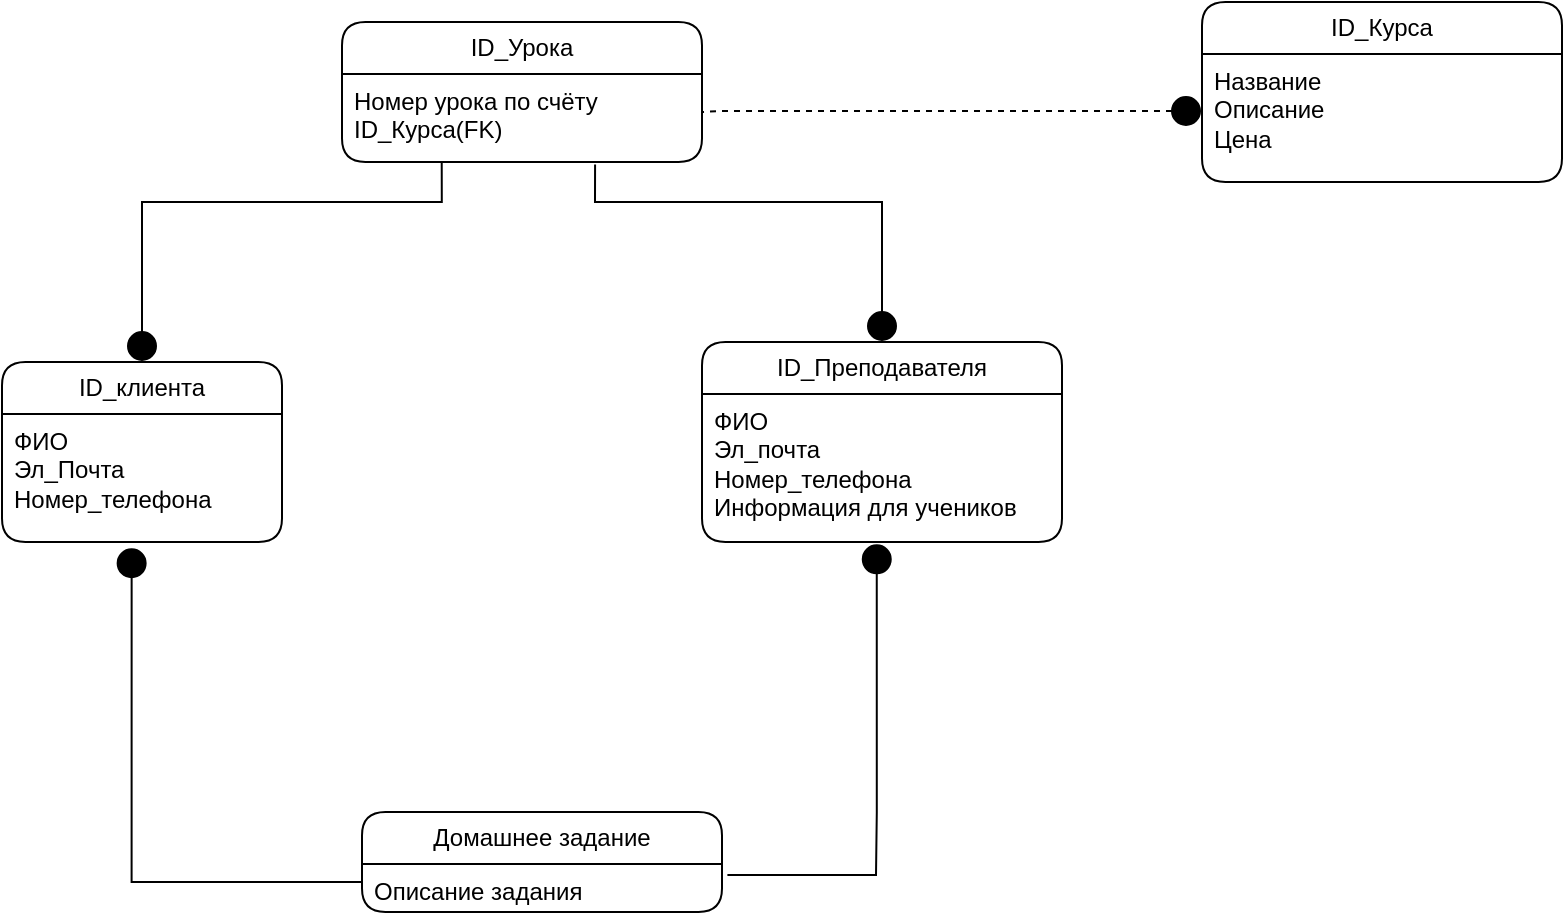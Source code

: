 <mxfile version="24.4.6" type="github">
  <diagram name="Страница — 1" id="5UU-J9mVERcHjGWvYtCh">
    <mxGraphModel dx="1166" dy="1219" grid="1" gridSize="10" guides="1" tooltips="1" connect="1" arrows="1" fold="1" page="1" pageScale="1" pageWidth="827" pageHeight="1169" math="0" shadow="0">
      <root>
        <mxCell id="0" />
        <mxCell id="1" parent="0" />
        <mxCell id="rZjnMlxMqmIMBLCTeBWh-1" value="ID_клиента" style="swimlane;fontStyle=0;childLayout=stackLayout;horizontal=1;startSize=26;fillColor=none;horizontalStack=0;resizeParent=1;resizeParentMax=0;resizeLast=0;collapsible=1;marginBottom=0;whiteSpace=wrap;html=1;rounded=1;" vertex="1" parent="1">
          <mxGeometry x="10" y="310" width="140" height="90" as="geometry" />
        </mxCell>
        <mxCell id="rZjnMlxMqmIMBLCTeBWh-2" value="ФИО&lt;div&gt;Эл_Почта&lt;/div&gt;&lt;div&gt;Номер_телефона&lt;br&gt;&amp;nbsp;&lt;/div&gt;" style="text;strokeColor=none;fillColor=none;align=left;verticalAlign=top;spacingLeft=4;spacingRight=4;overflow=hidden;rotatable=0;points=[[0,0.5],[1,0.5]];portConstraint=eastwest;whiteSpace=wrap;html=1;" vertex="1" parent="rZjnMlxMqmIMBLCTeBWh-1">
          <mxGeometry y="26" width="140" height="64" as="geometry" />
        </mxCell>
        <mxCell id="rZjnMlxMqmIMBLCTeBWh-5" value="ID_Преподавателя" style="swimlane;fontStyle=0;childLayout=stackLayout;horizontal=1;startSize=26;fillColor=none;horizontalStack=0;resizeParent=1;resizeParentMax=0;resizeLast=0;collapsible=1;marginBottom=0;whiteSpace=wrap;html=1;rounded=1;" vertex="1" parent="1">
          <mxGeometry x="360" y="300" width="180" height="100" as="geometry" />
        </mxCell>
        <mxCell id="rZjnMlxMqmIMBLCTeBWh-6" value="ФИО&lt;div&gt;Эл_почта&lt;/div&gt;&lt;div&gt;Номер_телефона&lt;br&gt;&lt;div&gt;Информация для учеников&lt;br&gt;&lt;div&gt;&lt;br&gt;&lt;/div&gt;&lt;/div&gt;&lt;/div&gt;" style="text;strokeColor=none;fillColor=none;align=left;verticalAlign=top;spacingLeft=4;spacingRight=4;overflow=hidden;rotatable=0;points=[[0,0.5],[1,0.5]];portConstraint=eastwest;whiteSpace=wrap;html=1;" vertex="1" parent="rZjnMlxMqmIMBLCTeBWh-5">
          <mxGeometry y="26" width="180" height="74" as="geometry" />
        </mxCell>
        <mxCell id="rZjnMlxMqmIMBLCTeBWh-7" value="ID_Урока" style="swimlane;fontStyle=0;childLayout=stackLayout;horizontal=1;startSize=26;fillColor=none;horizontalStack=0;resizeParent=1;resizeParentMax=0;resizeLast=0;collapsible=1;marginBottom=0;whiteSpace=wrap;html=1;rounded=1;" vertex="1" parent="1">
          <mxGeometry x="180" y="140" width="180" height="70" as="geometry" />
        </mxCell>
        <mxCell id="rZjnMlxMqmIMBLCTeBWh-8" value="&lt;div&gt;Номер урока по счёту&lt;/div&gt;&lt;div&gt;ID_Курса(FK)&lt;/div&gt;" style="text;strokeColor=none;fillColor=none;align=left;verticalAlign=top;spacingLeft=4;spacingRight=4;overflow=hidden;rotatable=0;points=[[0,0.5],[1,0.5]];portConstraint=eastwest;whiteSpace=wrap;html=1;" vertex="1" parent="rZjnMlxMqmIMBLCTeBWh-7">
          <mxGeometry y="26" width="180" height="44" as="geometry" />
        </mxCell>
        <mxCell id="rZjnMlxMqmIMBLCTeBWh-9" value="ID_Курса" style="swimlane;fontStyle=0;childLayout=stackLayout;horizontal=1;startSize=26;fillColor=none;horizontalStack=0;resizeParent=1;resizeParentMax=0;resizeLast=0;collapsible=1;marginBottom=0;whiteSpace=wrap;html=1;rounded=1;" vertex="1" parent="1">
          <mxGeometry x="610" y="130" width="180" height="90" as="geometry" />
        </mxCell>
        <mxCell id="rZjnMlxMqmIMBLCTeBWh-10" value="&lt;div&gt;&lt;div&gt;Название&lt;/div&gt;&lt;/div&gt;&lt;div&gt;Описание&lt;/div&gt;&lt;div&gt;Цена&lt;/div&gt;" style="text;strokeColor=none;fillColor=none;align=left;verticalAlign=top;spacingLeft=4;spacingRight=4;overflow=hidden;rotatable=0;points=[[0,0.5],[1,0.5]];portConstraint=eastwest;whiteSpace=wrap;html=1;" vertex="1" parent="rZjnMlxMqmIMBLCTeBWh-9">
          <mxGeometry y="26" width="180" height="64" as="geometry" />
        </mxCell>
        <mxCell id="rZjnMlxMqmIMBLCTeBWh-11" value="Домашнее задание" style="swimlane;fontStyle=0;childLayout=stackLayout;horizontal=1;startSize=26;fillColor=none;horizontalStack=0;resizeParent=1;resizeParentMax=0;resizeLast=0;collapsible=1;marginBottom=0;whiteSpace=wrap;html=1;rounded=1;" vertex="1" parent="1">
          <mxGeometry x="190" y="535" width="180" height="50" as="geometry" />
        </mxCell>
        <mxCell id="rZjnMlxMqmIMBLCTeBWh-12" value="Описание задания" style="text;strokeColor=none;fillColor=none;align=left;verticalAlign=top;spacingLeft=4;spacingRight=4;overflow=hidden;rotatable=0;points=[[0,0.5],[1,0.5]];portConstraint=eastwest;whiteSpace=wrap;html=1;" vertex="1" parent="rZjnMlxMqmIMBLCTeBWh-11">
          <mxGeometry y="26" width="180" height="24" as="geometry" />
        </mxCell>
        <mxCell id="rZjnMlxMqmIMBLCTeBWh-14" value="" style="html=1;verticalAlign=bottom;startArrow=circle;startFill=1;endArrow=none;startSize=6;endSize=8;rounded=0;endFill=0;exitX=0.5;exitY=0;exitDx=0;exitDy=0;entryX=0.277;entryY=1;entryDx=0;entryDy=0;edgeStyle=orthogonalEdgeStyle;entryPerimeter=0;" edge="1" parent="1" source="rZjnMlxMqmIMBLCTeBWh-1" target="rZjnMlxMqmIMBLCTeBWh-8">
          <mxGeometry x="-0.16" y="40" width="80" relative="1" as="geometry">
            <mxPoint x="260" y="260" as="sourcePoint" />
            <mxPoint x="330" y="260" as="targetPoint" />
            <Array as="points">
              <mxPoint x="80" y="230" />
              <mxPoint x="230" y="230" />
            </Array>
            <mxPoint as="offset" />
          </mxGeometry>
        </mxCell>
        <mxCell id="rZjnMlxMqmIMBLCTeBWh-15" value="" style="html=1;verticalAlign=bottom;startArrow=circle;startFill=1;endArrow=none;startSize=6;endSize=8;rounded=0;endFill=0;exitX=0.5;exitY=0;exitDx=0;exitDy=0;entryX=0.703;entryY=1.027;entryDx=0;entryDy=0;edgeStyle=orthogonalEdgeStyle;entryPerimeter=0;" edge="1" parent="1" source="rZjnMlxMqmIMBLCTeBWh-5" target="rZjnMlxMqmIMBLCTeBWh-8">
          <mxGeometry x="-0.094" y="-24" width="80" relative="1" as="geometry">
            <mxPoint x="270" y="320" as="sourcePoint" />
            <mxPoint x="270" y="224" as="targetPoint" />
            <mxPoint as="offset" />
            <Array as="points">
              <mxPoint x="450" y="230" />
              <mxPoint x="307" y="230" />
            </Array>
          </mxGeometry>
        </mxCell>
        <mxCell id="rZjnMlxMqmIMBLCTeBWh-16" value="" style="html=1;verticalAlign=bottom;startArrow=circle;startFill=1;endArrow=none;startSize=6;endSize=8;rounded=0;endFill=0;exitX=0.193;exitY=1.009;exitDx=0;exitDy=0;entryX=1.015;entryY=0.228;entryDx=0;entryDy=0;exitPerimeter=0;edgeStyle=orthogonalEdgeStyle;entryPerimeter=0;" edge="1" parent="1" target="rZjnMlxMqmIMBLCTeBWh-12">
          <mxGeometry x="-0.16" y="40" width="80" relative="1" as="geometry">
            <mxPoint x="447.38" y="400.666" as="sourcePoint" />
            <mxPoint x="452.64" y="535" as="targetPoint" />
            <mxPoint as="offset" />
            <Array as="points">
              <mxPoint x="447" y="535" />
              <mxPoint x="447" y="566" />
            </Array>
          </mxGeometry>
        </mxCell>
        <mxCell id="rZjnMlxMqmIMBLCTeBWh-17" value="" style="html=1;verticalAlign=bottom;startArrow=circle;startFill=1;endArrow=none;startSize=6;endSize=8;rounded=0;endFill=0;exitX=0.463;exitY=1.041;exitDx=0;exitDy=0;entryX=0;entryY=0.5;entryDx=0;entryDy=0;exitPerimeter=0;edgeStyle=orthogonalEdgeStyle;" edge="1" parent="1" source="rZjnMlxMqmIMBLCTeBWh-2" target="rZjnMlxMqmIMBLCTeBWh-12">
          <mxGeometry x="-0.16" y="40" width="80" relative="1" as="geometry">
            <mxPoint x="84.38" y="419.996" as="sourcePoint" />
            <mxPoint x="10" y="585.33" as="targetPoint" />
            <mxPoint as="offset" />
            <Array as="points">
              <mxPoint x="75" y="570" />
              <mxPoint x="190" y="570" />
            </Array>
          </mxGeometry>
        </mxCell>
        <mxCell id="rZjnMlxMqmIMBLCTeBWh-19" value="" style="html=1;verticalAlign=bottom;startArrow=circle;startFill=1;endArrow=none;startSize=6;endSize=8;rounded=0;endFill=0;entryX=1;entryY=0.5;entryDx=0;entryDy=0;edgeStyle=orthogonalEdgeStyle;dashed=1;" edge="1" parent="1" target="rZjnMlxMqmIMBLCTeBWh-8">
          <mxGeometry x="-0.094" y="-24" width="80" relative="1" as="geometry">
            <mxPoint x="610" y="184.5" as="sourcePoint" />
            <mxPoint x="377" y="165.5" as="targetPoint" />
            <mxPoint as="offset" />
            <Array as="points">
              <mxPoint x="370" y="185" />
              <mxPoint x="360" y="185" />
            </Array>
          </mxGeometry>
        </mxCell>
      </root>
    </mxGraphModel>
  </diagram>
</mxfile>
